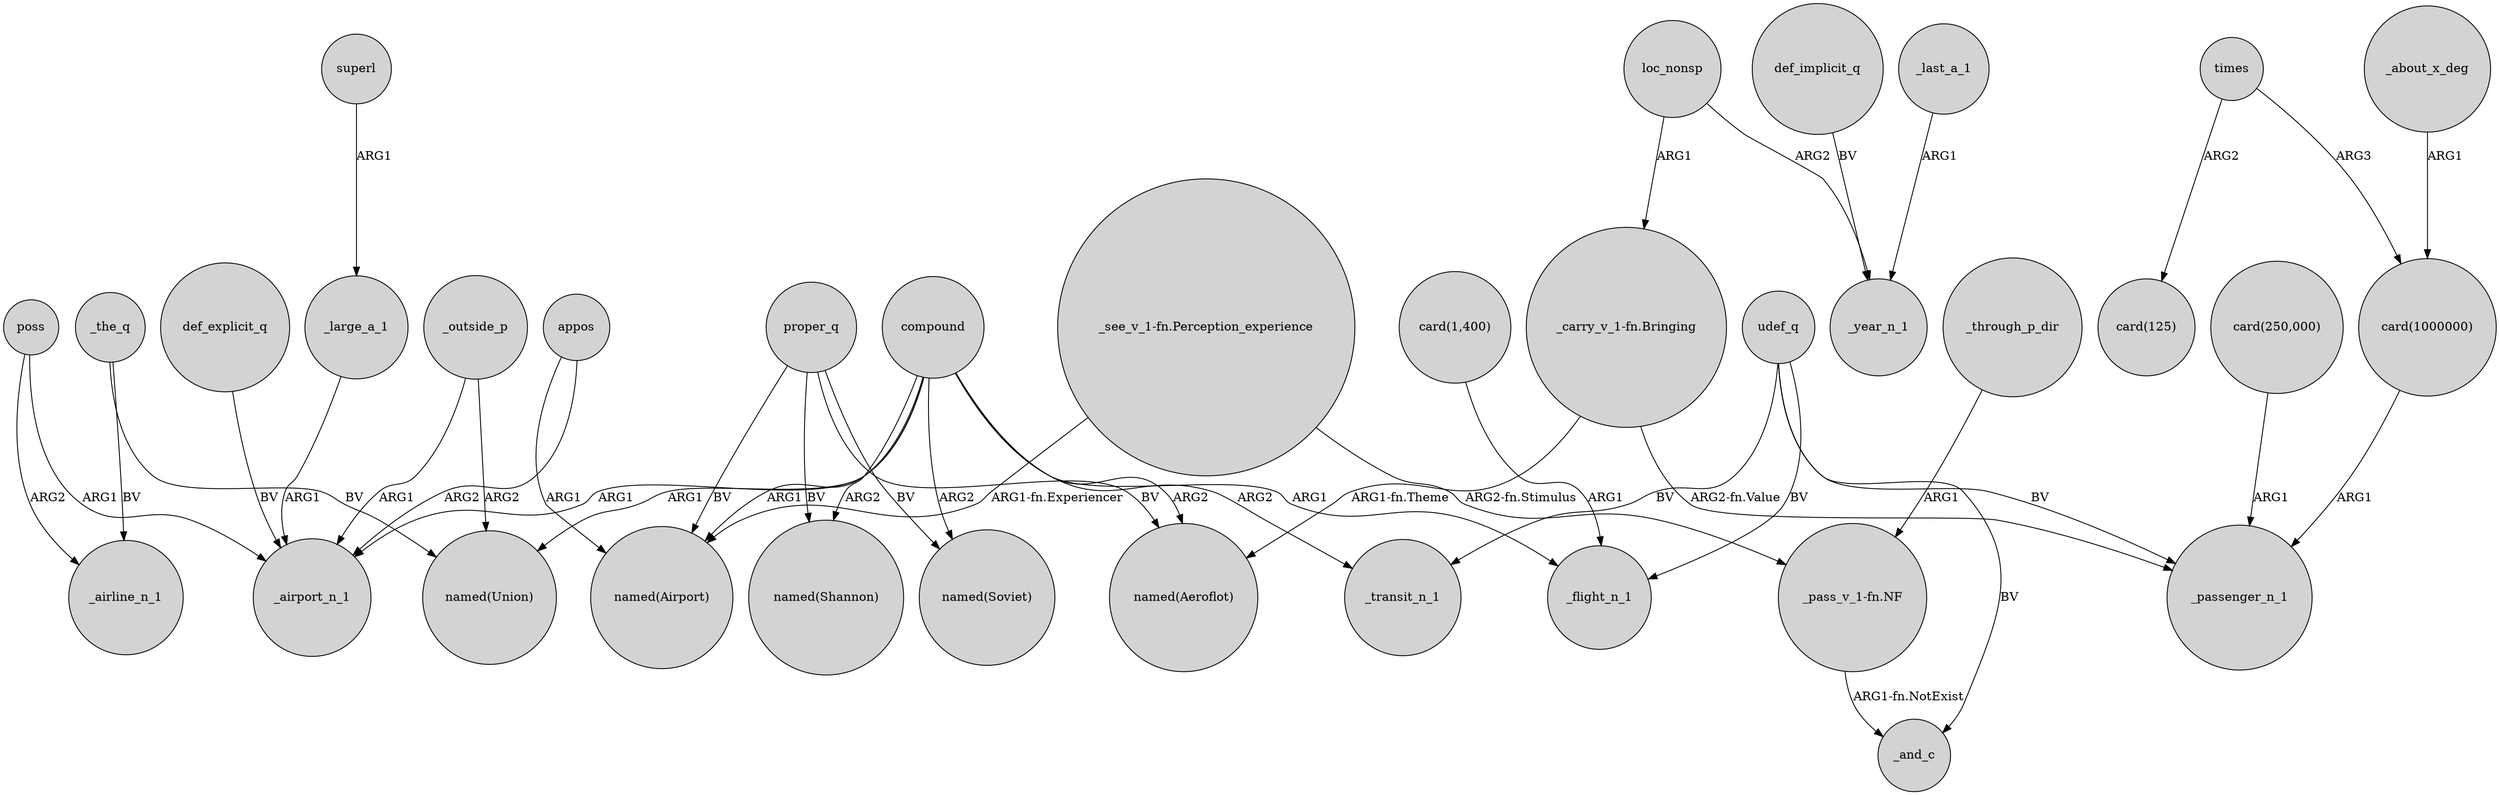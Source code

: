 digraph {
	node [shape=circle style=filled]
	superl -> _large_a_1 [label=ARG1]
	udef_q -> _transit_n_1 [label=BV]
	def_implicit_q -> _year_n_1 [label=BV]
	_through_p_dir -> "_pass_v_1-fn.NF" [label=ARG1]
	appos -> _airport_n_1 [label=ARG2]
	"card(1,400)" -> _flight_n_1 [label=ARG1]
	"card(1000000)" -> _passenger_n_1 [label=ARG1]
	proper_q -> "named(Airport)" [label=BV]
	udef_q -> _flight_n_1 [label=BV]
	_about_x_deg -> "card(1000000)" [label=ARG1]
	compound -> _flight_n_1 [label=ARG1]
	"_see_v_1-fn.Perception_experience" -> "_pass_v_1-fn.NF" [label="ARG2-fn.Stimulus"]
	compound -> "named(Airport)" [label=ARG1]
	_outside_p -> "named(Union)" [label=ARG2]
	proper_q -> "named(Soviet)" [label=BV]
	udef_q -> _passenger_n_1 [label=BV]
	times -> "card(125)" [label=ARG2]
	_the_q -> "named(Union)" [label=BV]
	_outside_p -> _airport_n_1 [label=ARG1]
	"card(250,000)" -> _passenger_n_1 [label=ARG1]
	proper_q -> "named(Aeroflot)" [label=BV]
	_large_a_1 -> _airport_n_1 [label=ARG1]
	compound -> "named(Union)" [label=ARG1]
	"_see_v_1-fn.Perception_experience" -> "named(Airport)" [label="ARG1-fn.Experiencer"]
	times -> "card(1000000)" [label=ARG3]
	_the_q -> _airline_n_1 [label=BV]
	proper_q -> "named(Shannon)" [label=BV]
	compound -> "named(Shannon)" [label=ARG2]
	loc_nonsp -> _year_n_1 [label=ARG2]
	compound -> "named(Soviet)" [label=ARG2]
	_last_a_1 -> _year_n_1 [label=ARG1]
	"_carry_v_1-fn.Bringing" -> "named(Aeroflot)" [label="ARG1-fn.Theme"]
	poss -> _airport_n_1 [label=ARG1]
	def_explicit_q -> _airport_n_1 [label=BV]
	compound -> "named(Aeroflot)" [label=ARG2]
	"_carry_v_1-fn.Bringing" -> _passenger_n_1 [label="ARG2-fn.Value"]
	compound -> _airport_n_1 [label=ARG1]
	udef_q -> _and_c [label=BV]
	appos -> "named(Airport)" [label=ARG1]
	poss -> _airline_n_1 [label=ARG2]
	"_pass_v_1-fn.NF" -> _and_c [label="ARG1-fn.NotExist"]
	loc_nonsp -> "_carry_v_1-fn.Bringing" [label=ARG1]
	compound -> _transit_n_1 [label=ARG2]
}
